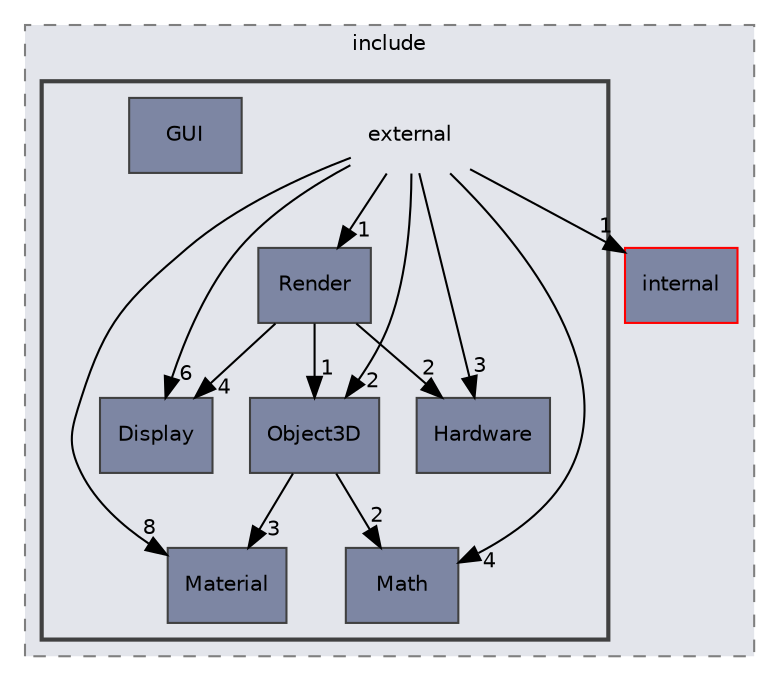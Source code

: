 digraph "C:/__PR00F__/___developing___/projects/PGE/PGE/PURE/include/external"
{
 // LATEX_PDF_SIZE
  edge [fontname="Helvetica",fontsize="10",labelfontname="Helvetica",labelfontsize="10"];
  node [fontname="Helvetica",fontsize="10",shape=record];
  compound=true
  subgraph clusterdir_ccce2d9ae343f825e3dbbdb591871300 {
    graph [ bgcolor="#e3e5eb", pencolor="grey50", style="filled,dashed,", label="include", fontname="Helvetica", fontsize="10", URL="dir_ccce2d9ae343f825e3dbbdb591871300.html"]
  dir_6b2e83f7bfb6188e7f08cd730fe93308 [shape=box, label="internal", style="filled,", fillcolor="#7d86a3", color="red", URL="dir_6b2e83f7bfb6188e7f08cd730fe93308.html"];
  subgraph clusterdir_084c3372eb33ddff2f732c4dd4944db2 {
    graph [ bgcolor="#e3e5eb", pencolor="grey25", style="filled,bold,", label="", fontname="Helvetica", fontsize="10", URL="dir_084c3372eb33ddff2f732c4dd4944db2.html"]
    dir_084c3372eb33ddff2f732c4dd4944db2 [shape=plaintext, label="external"];
  dir_e19ca5a0405391bc0dd9fe26b683430a [shape=box, label="Display", style="filled,", fillcolor="#7d86a3", color="grey25", URL="dir_e19ca5a0405391bc0dd9fe26b683430a.html"];
  dir_1fbc6016644936e068fb5785dd733572 [shape=box, label="GUI", style="filled,", fillcolor="#7d86a3", color="grey25", URL="dir_1fbc6016644936e068fb5785dd733572.html"];
  dir_e6a3a631516a4d5f5bf716ea38e9a275 [shape=box, label="Hardware", style="filled,", fillcolor="#7d86a3", color="grey25", URL="dir_e6a3a631516a4d5f5bf716ea38e9a275.html"];
  dir_1ac687ba744d0e96f36dc3ba86e45c5f [shape=box, label="Material", style="filled,", fillcolor="#7d86a3", color="grey25", URL="dir_1ac687ba744d0e96f36dc3ba86e45c5f.html"];
  dir_9d30ab6d856101f155ec4c9a8abd135d [shape=box, label="Math", style="filled,", fillcolor="#7d86a3", color="grey25", URL="dir_9d30ab6d856101f155ec4c9a8abd135d.html"];
  dir_9079d014ff5bd045c6dc02ba0f396e83 [shape=box, label="Object3D", style="filled,", fillcolor="#7d86a3", color="grey25", URL="dir_9079d014ff5bd045c6dc02ba0f396e83.html"];
  dir_d96d486b4f9186356778bf0b8a3ac682 [shape=box, label="Render", style="filled,", fillcolor="#7d86a3", color="grey25", URL="dir_d96d486b4f9186356778bf0b8a3ac682.html"];
  }
  }
  dir_084c3372eb33ddff2f732c4dd4944db2->dir_1ac687ba744d0e96f36dc3ba86e45c5f [headlabel="8", labeldistance=1.5 headhref="dir_000004_000013.html"];
  dir_084c3372eb33ddff2f732c4dd4944db2->dir_6b2e83f7bfb6188e7f08cd730fe93308 [headlabel="1", labeldistance=1.5 headhref="dir_000004_000012.html"];
  dir_084c3372eb33ddff2f732c4dd4944db2->dir_9079d014ff5bd045c6dc02ba0f396e83 [headlabel="2", labeldistance=1.5 headhref="dir_000004_000019.html"];
  dir_084c3372eb33ddff2f732c4dd4944db2->dir_9d30ab6d856101f155ec4c9a8abd135d [headlabel="4", labeldistance=1.5 headhref="dir_000004_000016.html"];
  dir_084c3372eb33ddff2f732c4dd4944db2->dir_d96d486b4f9186356778bf0b8a3ac682 [headlabel="1", labeldistance=1.5 headhref="dir_000004_000023.html"];
  dir_084c3372eb33ddff2f732c4dd4944db2->dir_e19ca5a0405391bc0dd9fe26b683430a [headlabel="6", labeldistance=1.5 headhref="dir_000004_000000.html"];
  dir_084c3372eb33ddff2f732c4dd4944db2->dir_e6a3a631516a4d5f5bf716ea38e9a275 [headlabel="3", labeldistance=1.5 headhref="dir_000004_000006.html"];
  dir_9079d014ff5bd045c6dc02ba0f396e83->dir_1ac687ba744d0e96f36dc3ba86e45c5f [headlabel="3", labeldistance=1.5 headhref="dir_000019_000013.html"];
  dir_9079d014ff5bd045c6dc02ba0f396e83->dir_9d30ab6d856101f155ec4c9a8abd135d [headlabel="2", labeldistance=1.5 headhref="dir_000019_000016.html"];
  dir_d96d486b4f9186356778bf0b8a3ac682->dir_9079d014ff5bd045c6dc02ba0f396e83 [headlabel="1", labeldistance=1.5 headhref="dir_000023_000019.html"];
  dir_d96d486b4f9186356778bf0b8a3ac682->dir_e19ca5a0405391bc0dd9fe26b683430a [headlabel="4", labeldistance=1.5 headhref="dir_000023_000000.html"];
  dir_d96d486b4f9186356778bf0b8a3ac682->dir_e6a3a631516a4d5f5bf716ea38e9a275 [headlabel="2", labeldistance=1.5 headhref="dir_000023_000006.html"];
}
